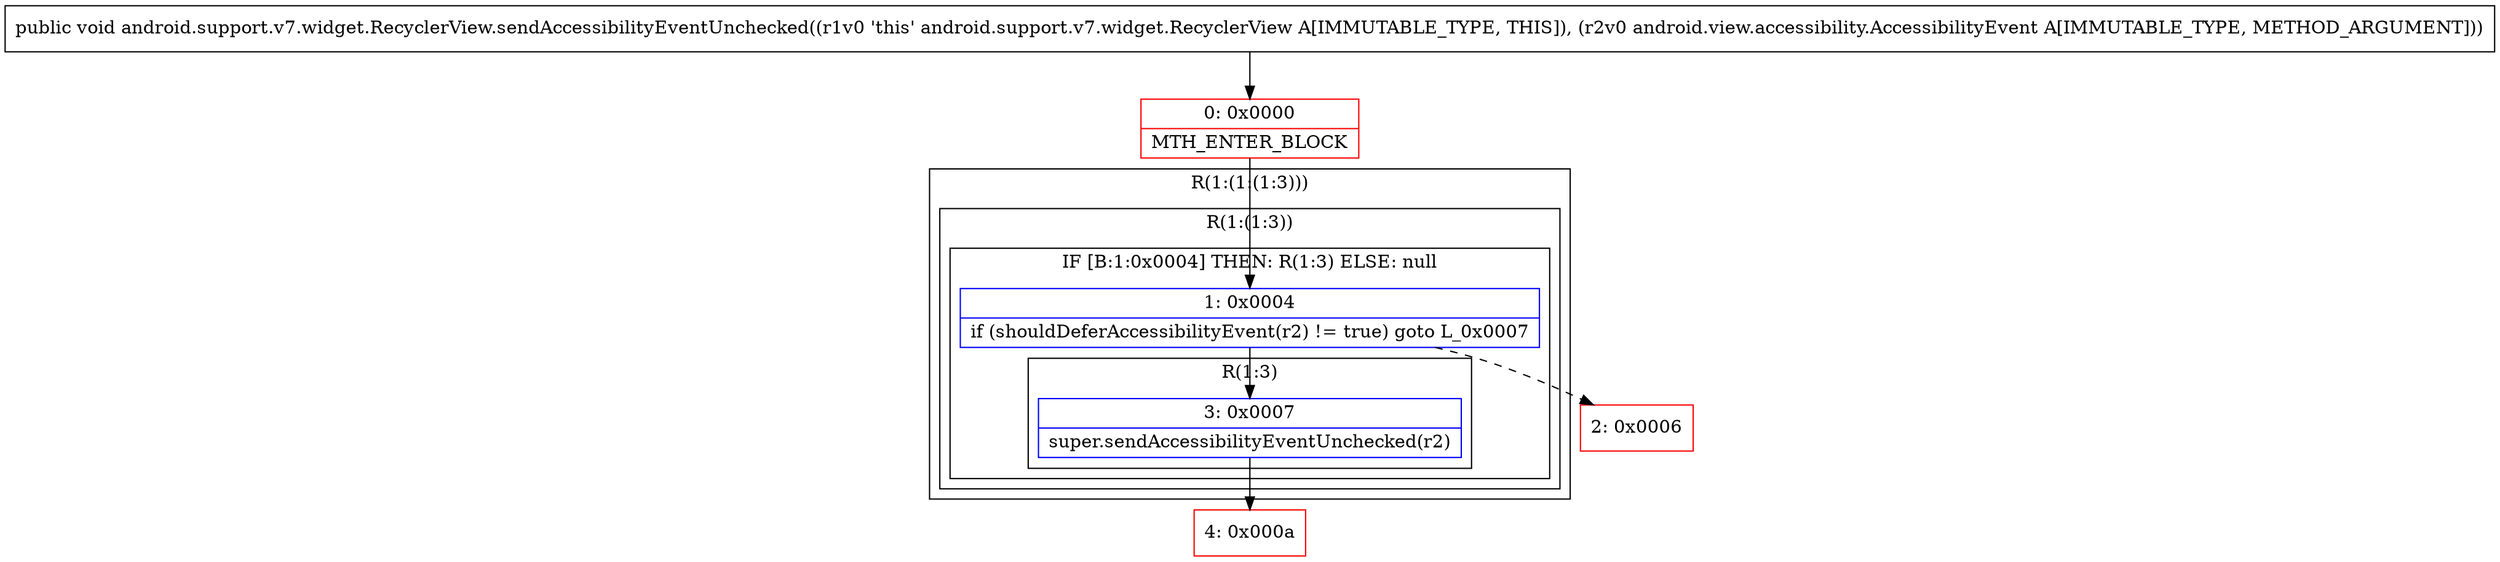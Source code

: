 digraph "CFG forandroid.support.v7.widget.RecyclerView.sendAccessibilityEventUnchecked(Landroid\/view\/accessibility\/AccessibilityEvent;)V" {
subgraph cluster_Region_1326715917 {
label = "R(1:(1:(1:3)))";
node [shape=record,color=blue];
subgraph cluster_Region_1658014904 {
label = "R(1:(1:3))";
node [shape=record,color=blue];
subgraph cluster_IfRegion_1514303689 {
label = "IF [B:1:0x0004] THEN: R(1:3) ELSE: null";
node [shape=record,color=blue];
Node_1 [shape=record,label="{1\:\ 0x0004|if (shouldDeferAccessibilityEvent(r2) != true) goto L_0x0007\l}"];
subgraph cluster_Region_1243126962 {
label = "R(1:3)";
node [shape=record,color=blue];
Node_3 [shape=record,label="{3\:\ 0x0007|super.sendAccessibilityEventUnchecked(r2)\l}"];
}
}
}
}
Node_0 [shape=record,color=red,label="{0\:\ 0x0000|MTH_ENTER_BLOCK\l}"];
Node_2 [shape=record,color=red,label="{2\:\ 0x0006}"];
Node_4 [shape=record,color=red,label="{4\:\ 0x000a}"];
MethodNode[shape=record,label="{public void android.support.v7.widget.RecyclerView.sendAccessibilityEventUnchecked((r1v0 'this' android.support.v7.widget.RecyclerView A[IMMUTABLE_TYPE, THIS]), (r2v0 android.view.accessibility.AccessibilityEvent A[IMMUTABLE_TYPE, METHOD_ARGUMENT])) }"];
MethodNode -> Node_0;
Node_1 -> Node_2[style=dashed];
Node_1 -> Node_3;
Node_3 -> Node_4;
Node_0 -> Node_1;
}

